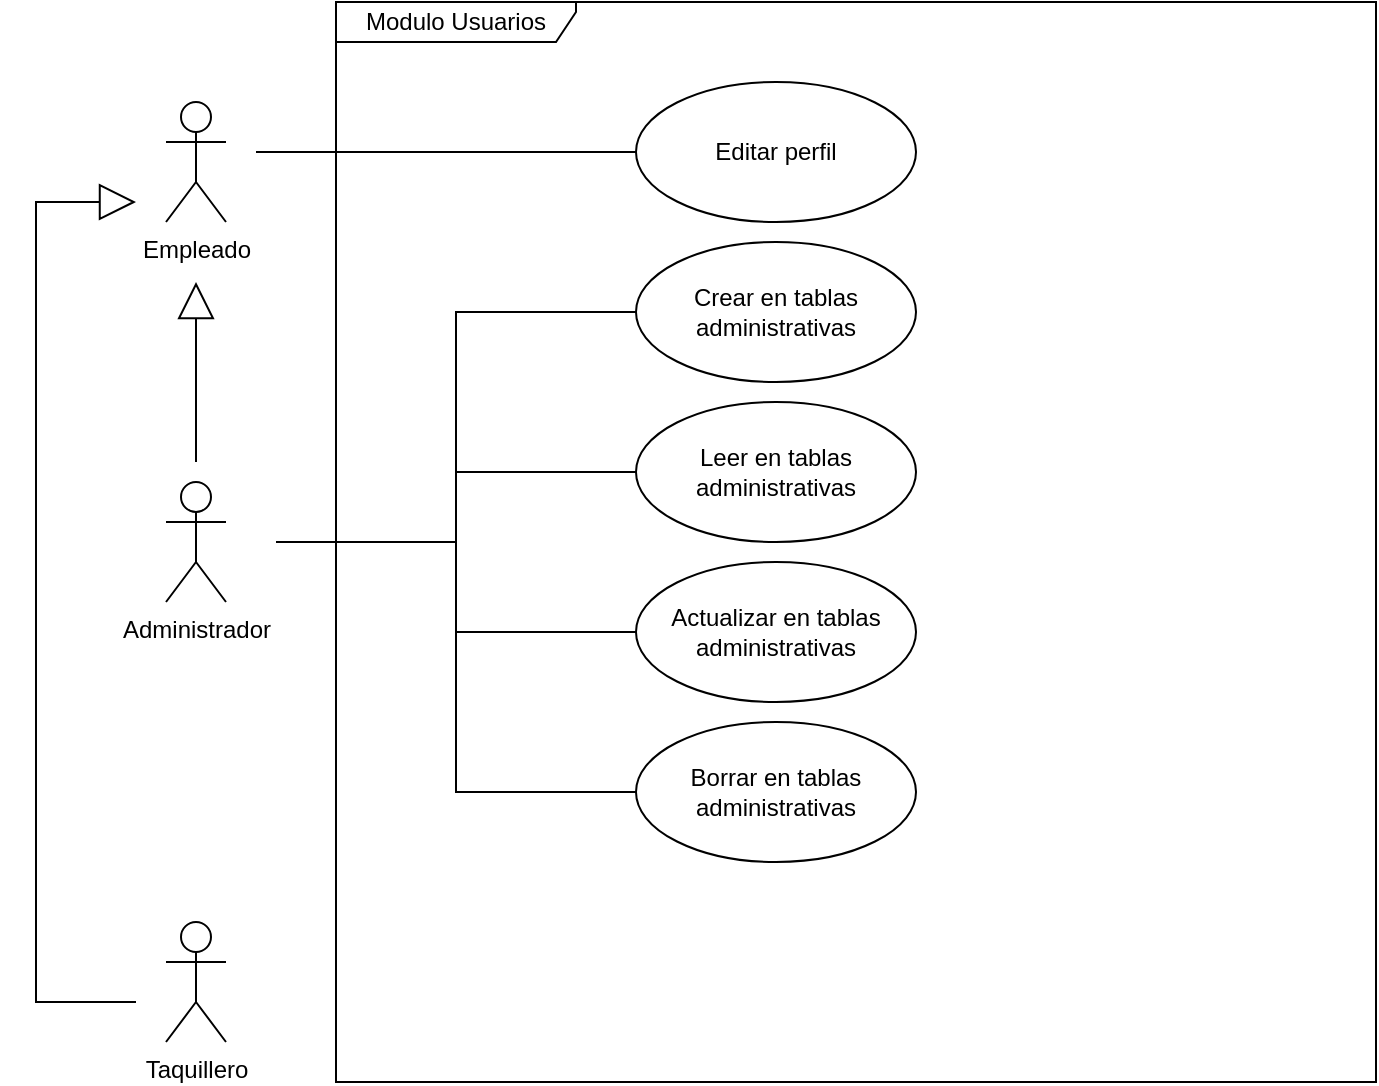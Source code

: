 <mxfile version="16.4.6" type="device"><diagram id="AurFCrIeB9ySA4PFUemw" name="Page-1"><mxGraphModel dx="2219" dy="2105" grid="1" gridSize="10" guides="1" tooltips="1" connect="1" arrows="1" fold="1" page="1" pageScale="1" pageWidth="827" pageHeight="1169" math="0" shadow="0"><root><mxCell id="0"/><mxCell id="1" parent="0"/><mxCell id="CePleVy09wxEcTvWFdZu-1" value="Taquillero" style="shape=umlActor;verticalLabelPosition=bottom;verticalAlign=top;html=1;outlineConnect=0;" vertex="1" parent="1"><mxGeometry x="185" y="440" width="30" height="60" as="geometry"/></mxCell><mxCell id="CePleVy09wxEcTvWFdZu-2" value="Administrador" style="shape=umlActor;verticalLabelPosition=bottom;verticalAlign=top;html=1;outlineConnect=0;" vertex="1" parent="1"><mxGeometry x="185" y="220" width="30" height="60" as="geometry"/></mxCell><mxCell id="CePleVy09wxEcTvWFdZu-4" value="Empleado" style="shape=umlActor;verticalLabelPosition=bottom;verticalAlign=top;html=1;outlineConnect=0;" vertex="1" parent="1"><mxGeometry x="185" y="30" width="30" height="60" as="geometry"/></mxCell><mxCell id="CePleVy09wxEcTvWFdZu-10" value="" style="endArrow=block;endSize=16;endFill=0;html=1;rounded=0;" edge="1" parent="1"><mxGeometry width="160" relative="1" as="geometry"><mxPoint x="170" y="480" as="sourcePoint"/><mxPoint x="170" y="80" as="targetPoint"/><Array as="points"><mxPoint x="120" y="480"/><mxPoint x="120" y="80"/></Array></mxGeometry></mxCell><mxCell id="CePleVy09wxEcTvWFdZu-11" value="" style="endArrow=block;endSize=16;endFill=0;html=1;rounded=0;" edge="1" parent="1"><mxGeometry width="160" relative="1" as="geometry"><mxPoint x="200" y="210" as="sourcePoint"/><mxPoint x="200" y="120" as="targetPoint"/></mxGeometry></mxCell><mxCell id="CePleVy09wxEcTvWFdZu-15" value="Modulo Usuarios" style="shape=umlFrame;whiteSpace=wrap;html=1;width=120;height=20;" vertex="1" parent="1"><mxGeometry x="270" y="-20" width="520" height="540" as="geometry"/></mxCell><mxCell id="CePleVy09wxEcTvWFdZu-18" style="edgeStyle=orthogonalEdgeStyle;rounded=0;orthogonalLoop=1;jettySize=auto;html=1;exitX=0;exitY=0.5;exitDx=0;exitDy=0;endArrow=none;endFill=0;" edge="1" parent="1" source="CePleVy09wxEcTvWFdZu-16"><mxGeometry relative="1" as="geometry"><mxPoint x="230" y="55" as="targetPoint"/></mxGeometry></mxCell><mxCell id="CePleVy09wxEcTvWFdZu-16" value="Editar perfil" style="ellipse;whiteSpace=wrap;html=1;" vertex="1" parent="1"><mxGeometry x="420" y="20" width="140" height="70" as="geometry"/></mxCell><mxCell id="CePleVy09wxEcTvWFdZu-26" style="edgeStyle=elbowEdgeStyle;orthogonalLoop=1;jettySize=auto;html=1;exitX=0;exitY=0.5;exitDx=0;exitDy=0;endArrow=none;endFill=0;rounded=0;strokeColor=default;" edge="1" parent="1" source="CePleVy09wxEcTvWFdZu-19"><mxGeometry relative="1" as="geometry"><mxPoint x="240" y="250" as="targetPoint"/></mxGeometry></mxCell><mxCell id="CePleVy09wxEcTvWFdZu-19" value="Crear en tablas administrativas" style="ellipse;whiteSpace=wrap;html=1;" vertex="1" parent="1"><mxGeometry x="420" y="100" width="140" height="70" as="geometry"/></mxCell><mxCell id="CePleVy09wxEcTvWFdZu-27" style="edgeStyle=elbowEdgeStyle;rounded=0;orthogonalLoop=1;jettySize=auto;html=1;exitX=0;exitY=0.5;exitDx=0;exitDy=0;endArrow=none;endFill=0;strokeColor=default;" edge="1" parent="1" source="CePleVy09wxEcTvWFdZu-20"><mxGeometry relative="1" as="geometry"><mxPoint x="240" y="250" as="targetPoint"/></mxGeometry></mxCell><mxCell id="CePleVy09wxEcTvWFdZu-20" value="Leer en tablas administrativas" style="ellipse;whiteSpace=wrap;html=1;" vertex="1" parent="1"><mxGeometry x="420" y="180" width="140" height="70" as="geometry"/></mxCell><mxCell id="CePleVy09wxEcTvWFdZu-28" style="edgeStyle=elbowEdgeStyle;rounded=0;orthogonalLoop=1;jettySize=auto;html=1;exitX=0;exitY=0.5;exitDx=0;exitDy=0;endArrow=none;endFill=0;strokeColor=default;" edge="1" parent="1" source="CePleVy09wxEcTvWFdZu-21"><mxGeometry relative="1" as="geometry"><mxPoint x="240" y="250" as="targetPoint"/></mxGeometry></mxCell><mxCell id="CePleVy09wxEcTvWFdZu-21" value="Actualizar en tablas administrativas" style="ellipse;whiteSpace=wrap;html=1;" vertex="1" parent="1"><mxGeometry x="420" y="260" width="140" height="70" as="geometry"/></mxCell><mxCell id="CePleVy09wxEcTvWFdZu-29" style="edgeStyle=elbowEdgeStyle;rounded=0;orthogonalLoop=1;jettySize=auto;html=1;exitX=0;exitY=0.5;exitDx=0;exitDy=0;endArrow=none;endFill=0;strokeColor=default;" edge="1" parent="1" source="CePleVy09wxEcTvWFdZu-22"><mxGeometry relative="1" as="geometry"><mxPoint x="240" y="250" as="targetPoint"/></mxGeometry></mxCell><mxCell id="CePleVy09wxEcTvWFdZu-22" value="Borrar en tablas administrativas" style="ellipse;whiteSpace=wrap;html=1;" vertex="1" parent="1"><mxGeometry x="420" y="340" width="140" height="70" as="geometry"/></mxCell></root></mxGraphModel></diagram></mxfile>